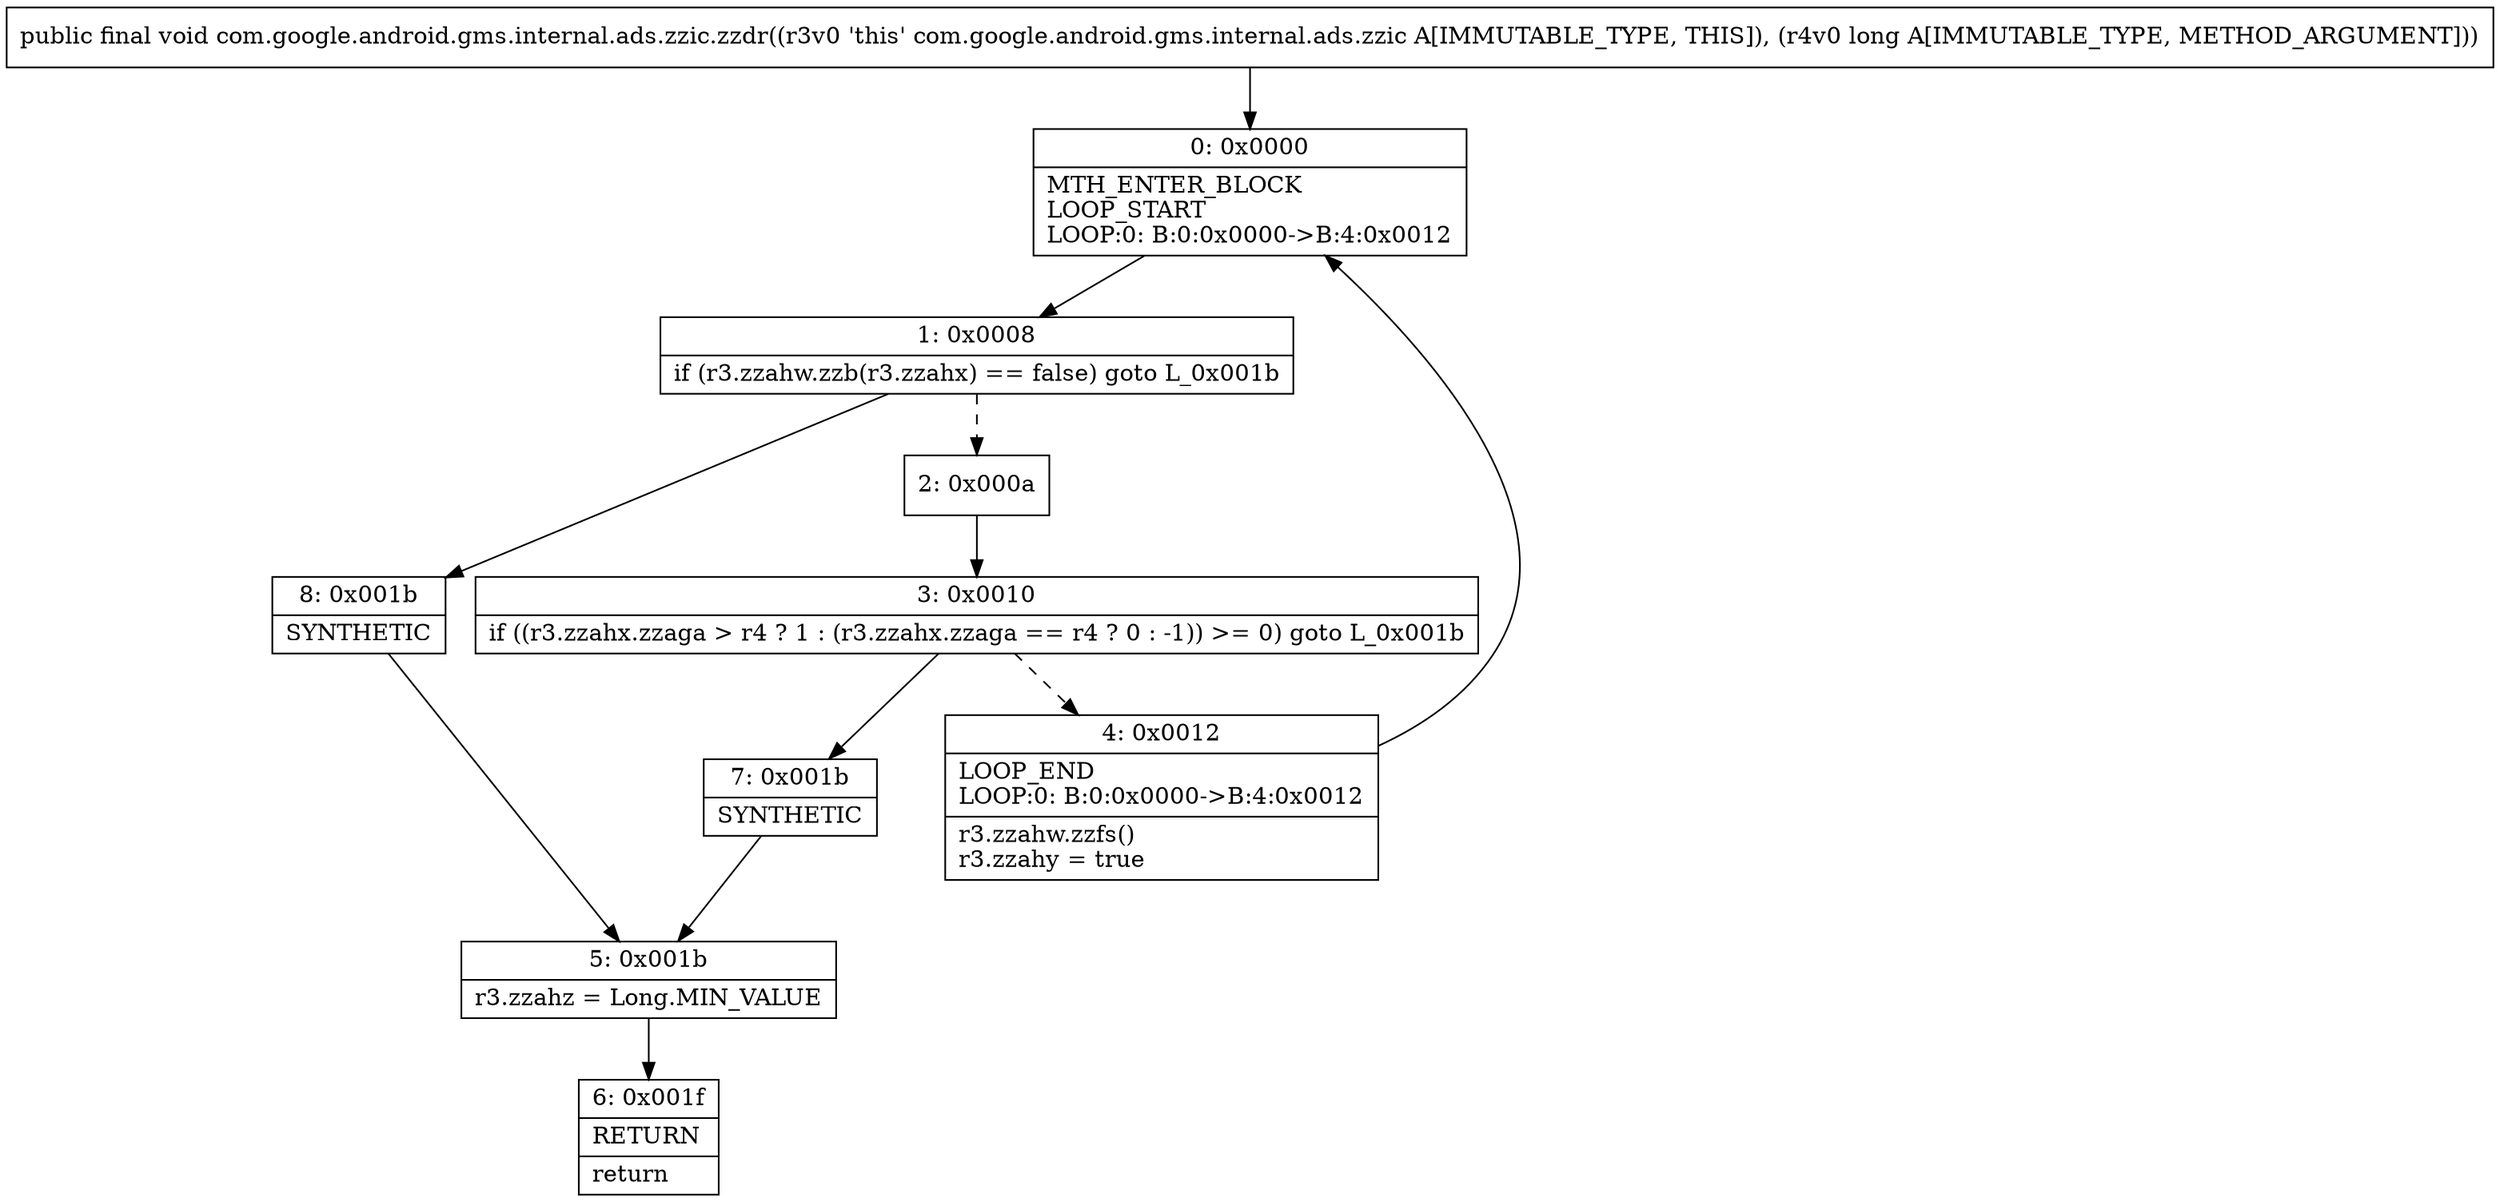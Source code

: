 digraph "CFG forcom.google.android.gms.internal.ads.zzic.zzdr(J)V" {
Node_0 [shape=record,label="{0\:\ 0x0000|MTH_ENTER_BLOCK\lLOOP_START\lLOOP:0: B:0:0x0000\-\>B:4:0x0012\l}"];
Node_1 [shape=record,label="{1\:\ 0x0008|if (r3.zzahw.zzb(r3.zzahx) == false) goto L_0x001b\l}"];
Node_2 [shape=record,label="{2\:\ 0x000a}"];
Node_3 [shape=record,label="{3\:\ 0x0010|if ((r3.zzahx.zzaga \> r4 ? 1 : (r3.zzahx.zzaga == r4 ? 0 : \-1)) \>= 0) goto L_0x001b\l}"];
Node_4 [shape=record,label="{4\:\ 0x0012|LOOP_END\lLOOP:0: B:0:0x0000\-\>B:4:0x0012\l|r3.zzahw.zzfs()\lr3.zzahy = true\l}"];
Node_5 [shape=record,label="{5\:\ 0x001b|r3.zzahz = Long.MIN_VALUE\l}"];
Node_6 [shape=record,label="{6\:\ 0x001f|RETURN\l|return\l}"];
Node_7 [shape=record,label="{7\:\ 0x001b|SYNTHETIC\l}"];
Node_8 [shape=record,label="{8\:\ 0x001b|SYNTHETIC\l}"];
MethodNode[shape=record,label="{public final void com.google.android.gms.internal.ads.zzic.zzdr((r3v0 'this' com.google.android.gms.internal.ads.zzic A[IMMUTABLE_TYPE, THIS]), (r4v0 long A[IMMUTABLE_TYPE, METHOD_ARGUMENT])) }"];
MethodNode -> Node_0;
Node_0 -> Node_1;
Node_1 -> Node_2[style=dashed];
Node_1 -> Node_8;
Node_2 -> Node_3;
Node_3 -> Node_4[style=dashed];
Node_3 -> Node_7;
Node_4 -> Node_0;
Node_5 -> Node_6;
Node_7 -> Node_5;
Node_8 -> Node_5;
}

